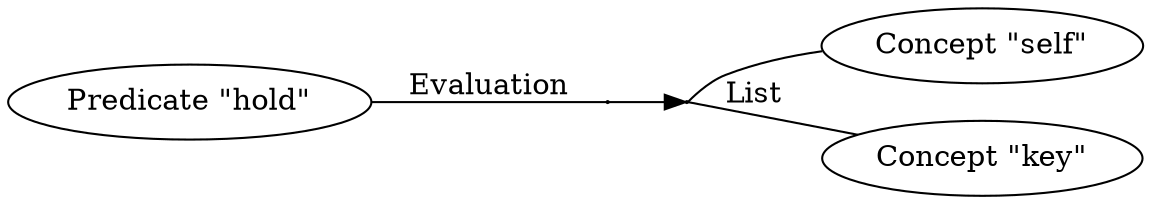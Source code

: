     digraph G{
    rankdir="LR"
    edge [dir=forward]
    node [shape=oval] // plaintext
    // node [shape=oval color=lightblue2 style=filled] // plaintext

    /*
    0 [label="" fixedsize=true width=0 height=0]
    0 -> 1 [label="Evaluation"]
    0 -> 4 [label=""]
    1 [label="Predicate \"hold\"" color=lightblue2, style=filled]
    2 [label="Concept \"self\"" color=lightblue2, style=filled]
    3 [label="Concept \"key\"" color=lightblue2, style=filled]
    4 [label="" fixedsize=true width=0 height=0 ]
    4 -> 3 [label="" dir=none]
    4 -> 2 [label="List" dir=none]
    }
    */


    0 [label="Predicate \"hold\""]
    0 -> 1 [label="Evaluation" dir=none]
    1 [label="" fixedsize=true width=0 height=0]
    1 -> 5 [label=""]
    2 [label="Concept \"self\""]
    3 [label="Concept \"key\""]
    5 [label="" fixedsize=true width=0 height=0 ]
    5 -> 3 [label="List" dir=none]
    5 -> 2 [label="" dir=none]
    }


    /*
    0 [label="Predicate \"hold\""]
    0 -> 5 [label="Evaluation"]
    // 1 [label="1"]
    2 [label="Concept \"self\""]
    // 2 -> 1 [label="advmod"]
    3 [label="Concept \"key\""]
    // 4 [label="4"]
    // 5 [label="5" width=0.00005 shape=circle ]
    5 [label="" fixedsize=true width=0.001 height=0.001 ]
    5 -> 3 [label="List" dir=none]
    5 -> 2 [label="" dir=none]
    // 5 -> 4 [label="nsubj"]
    }
    */
